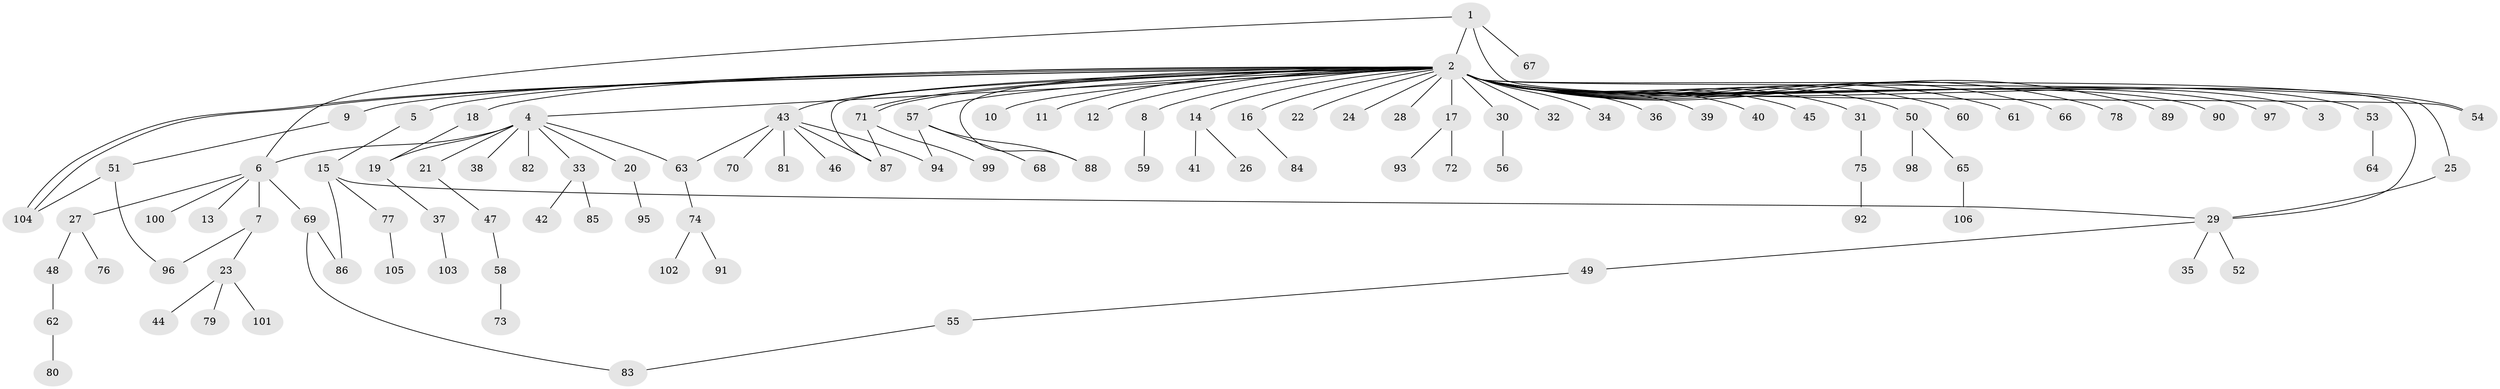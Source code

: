 // Generated by graph-tools (version 1.1) at 2025/14/03/09/25 04:14:28]
// undirected, 106 vertices, 121 edges
graph export_dot {
graph [start="1"]
  node [color=gray90,style=filled];
  1;
  2;
  3;
  4;
  5;
  6;
  7;
  8;
  9;
  10;
  11;
  12;
  13;
  14;
  15;
  16;
  17;
  18;
  19;
  20;
  21;
  22;
  23;
  24;
  25;
  26;
  27;
  28;
  29;
  30;
  31;
  32;
  33;
  34;
  35;
  36;
  37;
  38;
  39;
  40;
  41;
  42;
  43;
  44;
  45;
  46;
  47;
  48;
  49;
  50;
  51;
  52;
  53;
  54;
  55;
  56;
  57;
  58;
  59;
  60;
  61;
  62;
  63;
  64;
  65;
  66;
  67;
  68;
  69;
  70;
  71;
  72;
  73;
  74;
  75;
  76;
  77;
  78;
  79;
  80;
  81;
  82;
  83;
  84;
  85;
  86;
  87;
  88;
  89;
  90;
  91;
  92;
  93;
  94;
  95;
  96;
  97;
  98;
  99;
  100;
  101;
  102;
  103;
  104;
  105;
  106;
  1 -- 2;
  1 -- 6;
  1 -- 54;
  1 -- 67;
  2 -- 3;
  2 -- 4;
  2 -- 5;
  2 -- 8;
  2 -- 9;
  2 -- 10;
  2 -- 11;
  2 -- 12;
  2 -- 14;
  2 -- 16;
  2 -- 17;
  2 -- 18;
  2 -- 22;
  2 -- 24;
  2 -- 25;
  2 -- 28;
  2 -- 29;
  2 -- 30;
  2 -- 31;
  2 -- 32;
  2 -- 34;
  2 -- 36;
  2 -- 39;
  2 -- 40;
  2 -- 43;
  2 -- 45;
  2 -- 50;
  2 -- 53;
  2 -- 54;
  2 -- 57;
  2 -- 60;
  2 -- 61;
  2 -- 66;
  2 -- 71;
  2 -- 71;
  2 -- 78;
  2 -- 87;
  2 -- 88;
  2 -- 89;
  2 -- 90;
  2 -- 97;
  2 -- 104;
  2 -- 104;
  4 -- 6;
  4 -- 19;
  4 -- 20;
  4 -- 21;
  4 -- 33;
  4 -- 38;
  4 -- 63;
  4 -- 82;
  5 -- 15;
  6 -- 7;
  6 -- 13;
  6 -- 27;
  6 -- 69;
  6 -- 100;
  7 -- 23;
  7 -- 96;
  8 -- 59;
  9 -- 51;
  14 -- 26;
  14 -- 41;
  15 -- 29;
  15 -- 77;
  15 -- 86;
  16 -- 84;
  17 -- 72;
  17 -- 93;
  18 -- 19;
  19 -- 37;
  20 -- 95;
  21 -- 47;
  23 -- 44;
  23 -- 79;
  23 -- 101;
  25 -- 29;
  27 -- 48;
  27 -- 76;
  29 -- 35;
  29 -- 49;
  29 -- 52;
  30 -- 56;
  31 -- 75;
  33 -- 42;
  33 -- 85;
  37 -- 103;
  43 -- 46;
  43 -- 63;
  43 -- 70;
  43 -- 81;
  43 -- 87;
  43 -- 94;
  47 -- 58;
  48 -- 62;
  49 -- 55;
  50 -- 65;
  50 -- 98;
  51 -- 96;
  51 -- 104;
  53 -- 64;
  55 -- 83;
  57 -- 68;
  57 -- 88;
  57 -- 94;
  58 -- 73;
  62 -- 80;
  63 -- 74;
  65 -- 106;
  69 -- 83;
  69 -- 86;
  71 -- 87;
  71 -- 99;
  74 -- 91;
  74 -- 102;
  75 -- 92;
  77 -- 105;
}
